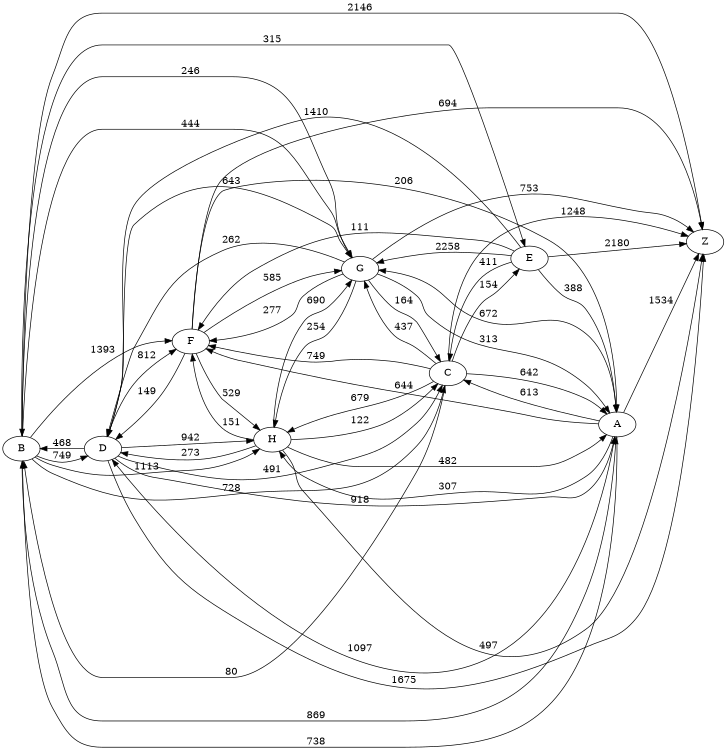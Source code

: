 digraph G {
	rankdir=LR size="8,5"
	B
	D
	B -> D [label=749]
	B
	Z
	B -> Z [label=2146]
	B
	A
	B -> A [label=869]
	B
	C
	B -> C [label=728]
	B
	G
	B -> G [label=444]
	B
	H
	B -> H [label=1113]
	B
	F
	B -> F [label=1393]
	B
	E
	B -> E [label=315]
	D
	C
	D -> C [label=491]
	D
	A
	D -> A [label=918]
	D
	F
	D -> F [label=812]
	D
	Z
	D -> Z [label=1675]
	D
	B
	D -> B [label=468]
	D
	H
	D -> H [label=942]
	D
	G
	D -> G [label=643]
	C
	Z
	C -> Z [label=1248]
	C
	G
	C -> G [label=437]
	C
	F
	C -> F [label=749]
	C
	A
	C -> A [label=642]
	C
	E
	C -> E [label=154]
	C
	H
	C -> H [label=679]
	C
	B
	C -> B [label=80]
	A
	Z
	A -> Z [label=1534]
	A
	D
	A -> D [label=1097]
	A
	C
	A -> C [label=613]
	A
	G
	A -> G [label=672]
	A
	B
	A -> B [label=738]
	A
	F
	A -> F [label=644]
	A
	H
	A -> H [label=307]
	G
	Z
	G -> Z [label=753]
	G
	C
	G -> C [label=164]
	G
	D
	G -> D [label=262]
	G
	H
	G -> H [label=254]
	G
	B
	G -> B [label=246]
	G
	A
	G -> A [label=313]
	G
	F
	G -> F [label=277]
	E
	A
	E -> A [label=388]
	E
	G
	E -> G [label=2258]
	E
	F
	E -> F [label=111]
	E
	Z
	E -> Z [label=2180]
	E
	C
	E -> C [label=411]
	E
	D
	E -> D [label=1410]
	F
	Z
	F -> Z [label=694]
	F
	G
	F -> G [label=585]
	F
	H
	F -> H [label=529]
	F
	A
	F -> A [label=206]
	F
	D
	F -> D [label=149]
	H
	Z
	H -> Z [label=497]
	H
	F
	H -> F [label=151]
	H
	A
	H -> A [label=482]
	H
	C
	H -> C [label=122]
	H
	G
	H -> G [label=690]
	H
	D
	H -> D [label=273]
}
